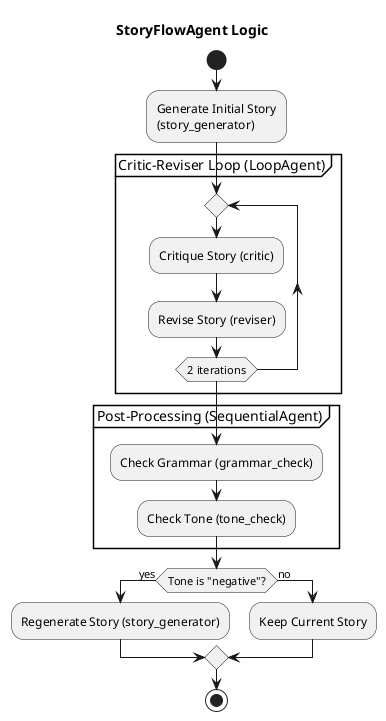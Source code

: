 @startuml
title StoryFlowAgent Logic

start

:Generate Initial Story
(story_generator);

partition "Critic-Reviser Loop (LoopAgent)" {
  repeat
    :Critique Story (critic);
    :Revise Story (reviser);
  repeat while (2 iterations)
}

partition "Post-Processing (SequentialAgent)" {
    :Check Grammar (grammar_check);
    :Check Tone (tone_check);
}

if (Tone is "negative"?) then (yes)
    :Regenerate Story (story_generator);
else (no)
    :Keep Current Story;
endif

stop

@enduml